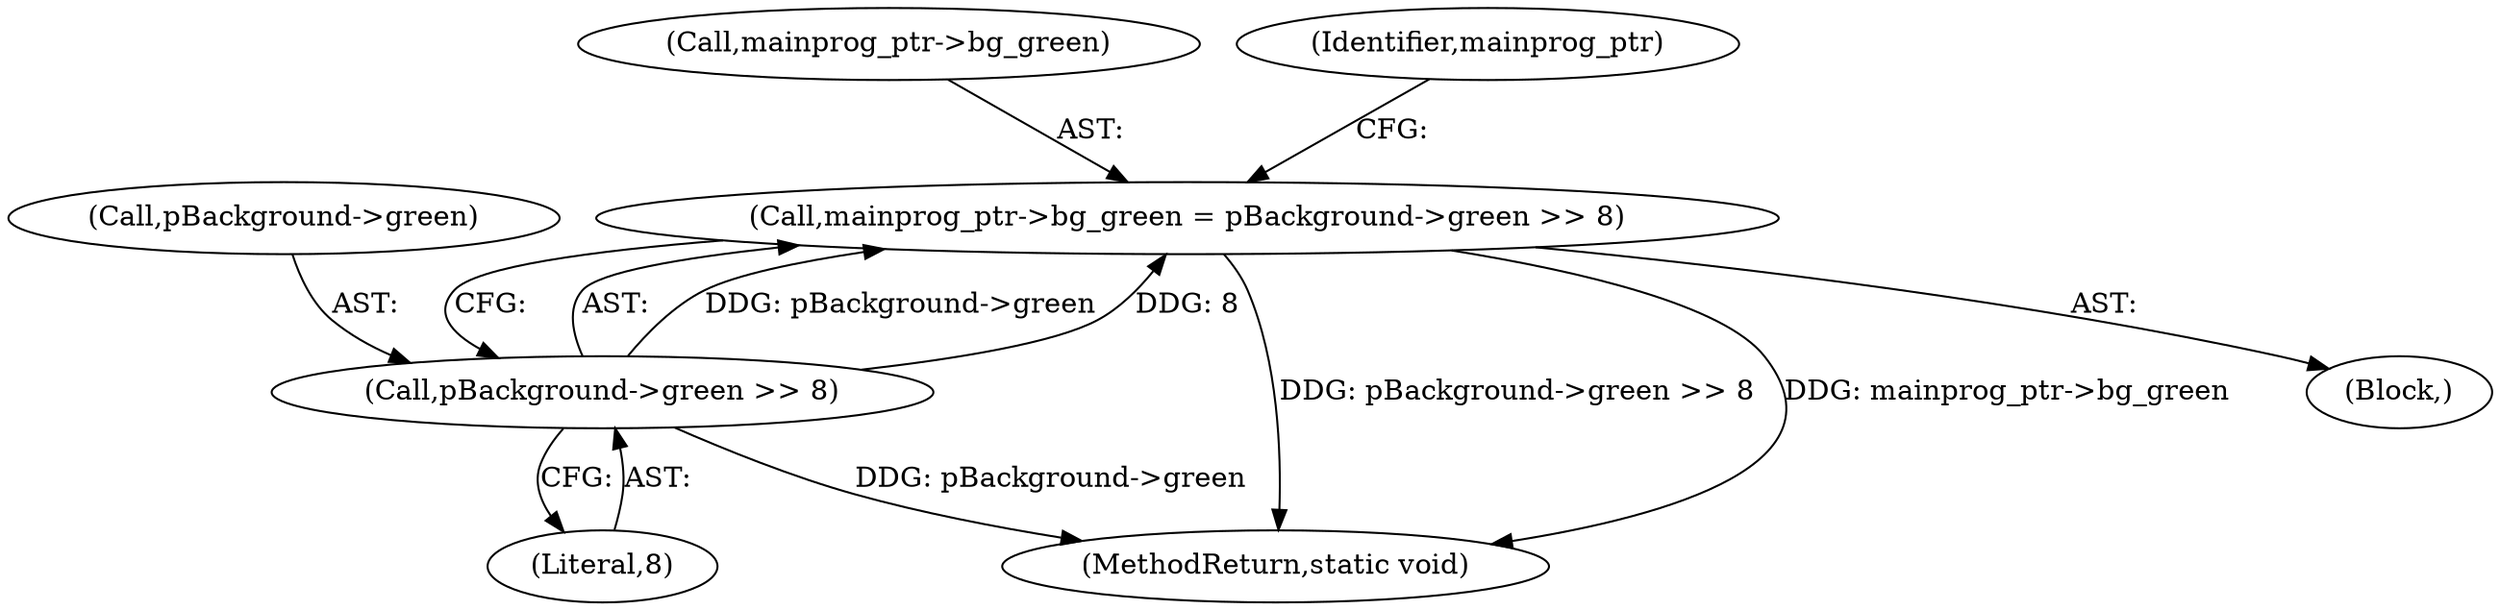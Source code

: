 digraph "0_Android_9d4853418ab2f754c2b63e091c29c5529b8b86ca_3@API" {
"1000195" [label="(Call,mainprog_ptr->bg_green = pBackground->green >> 8)"];
"1000199" [label="(Call,pBackground->green >> 8)"];
"1000196" [label="(Call,mainprog_ptr->bg_green)"];
"1000199" [label="(Call,pBackground->green >> 8)"];
"1000203" [label="(Literal,8)"];
"1000200" [label="(Call,pBackground->green)"];
"1000405" [label="(MethodReturn,static void)"];
"1000206" [label="(Identifier,mainprog_ptr)"];
"1000195" [label="(Call,mainprog_ptr->bg_green = pBackground->green >> 8)"];
"1000185" [label="(Block,)"];
"1000195" -> "1000185"  [label="AST: "];
"1000195" -> "1000199"  [label="CFG: "];
"1000196" -> "1000195"  [label="AST: "];
"1000199" -> "1000195"  [label="AST: "];
"1000206" -> "1000195"  [label="CFG: "];
"1000195" -> "1000405"  [label="DDG: pBackground->green >> 8"];
"1000195" -> "1000405"  [label="DDG: mainprog_ptr->bg_green"];
"1000199" -> "1000195"  [label="DDG: pBackground->green"];
"1000199" -> "1000195"  [label="DDG: 8"];
"1000199" -> "1000203"  [label="CFG: "];
"1000200" -> "1000199"  [label="AST: "];
"1000203" -> "1000199"  [label="AST: "];
"1000199" -> "1000405"  [label="DDG: pBackground->green"];
}
